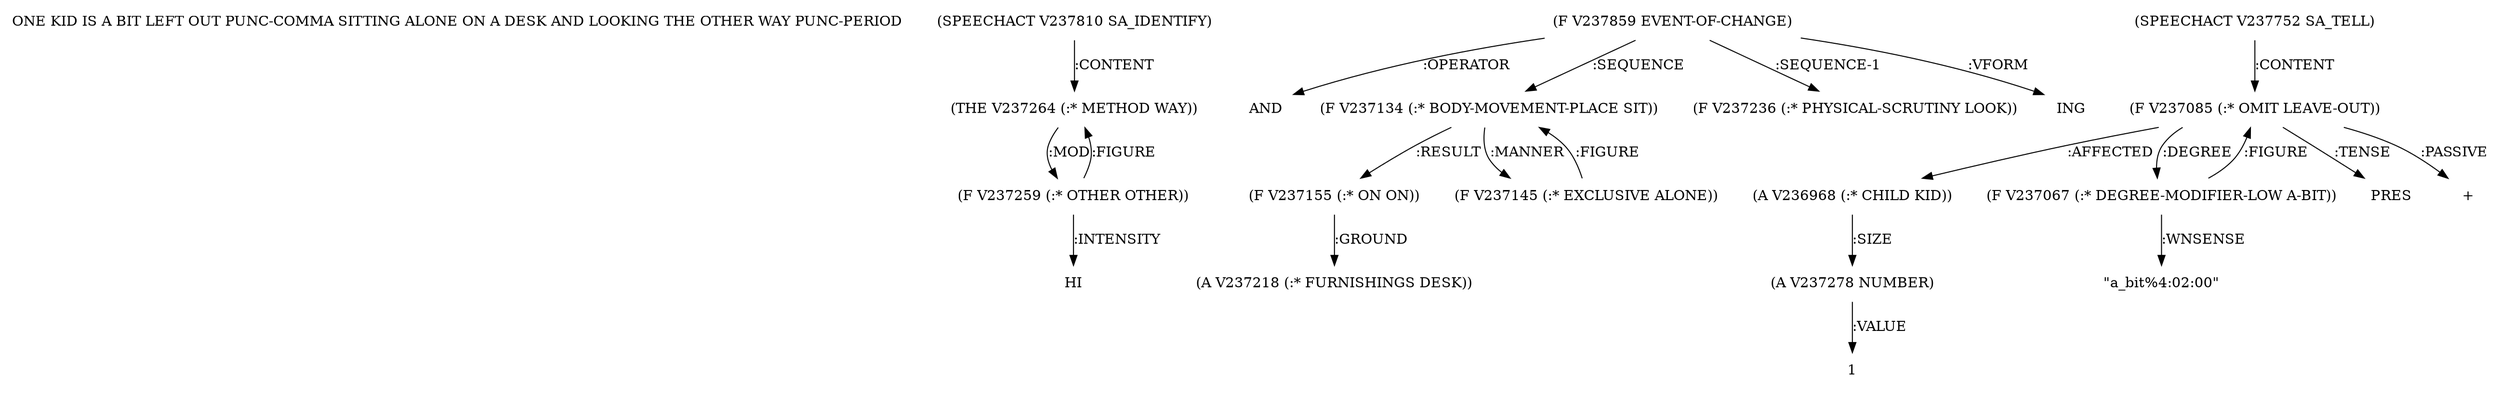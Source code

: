 digraph Terms {
  node [shape=none]
  "ONE KID IS A BIT LEFT OUT PUNC-COMMA SITTING ALONE ON A DESK AND LOOKING THE OTHER WAY PUNC-PERIOD"
  "V237810" [label="(SPEECHACT V237810 SA_IDENTIFY)"]
  "V237810" -> "V237264" [label=":CONTENT"]
  "V237264" [label="(THE V237264 (:* METHOD WAY))"]
  "V237264" -> "V237259" [label=":MOD"]
  "V237259" [label="(F V237259 (:* OTHER OTHER))"]
  "V237259" -> "NT248586" [label=":INTENSITY"]
  "NT248586" [label="HI"]
  "V237259" -> "V237264" [label=":FIGURE"]
  "V237859" [label="(F V237859 EVENT-OF-CHANGE)"]
  "V237859" -> "NT248587" [label=":OPERATOR"]
  "NT248587" [label="AND"]
  "V237859" -> "V237134" [label=":SEQUENCE"]
  "V237859" -> "V237236" [label=":SEQUENCE-1"]
  "V237859" -> "NT248588" [label=":VFORM"]
  "NT248588" [label="ING"]
  "V237236" [label="(F V237236 (:* PHYSICAL-SCRUTINY LOOK))"]
  "V237134" [label="(F V237134 (:* BODY-MOVEMENT-PLACE SIT))"]
  "V237134" -> "V237155" [label=":RESULT"]
  "V237134" -> "V237145" [label=":MANNER"]
  "V237145" [label="(F V237145 (:* EXCLUSIVE ALONE))"]
  "V237145" -> "V237134" [label=":FIGURE"]
  "V237155" [label="(F V237155 (:* ON ON))"]
  "V237155" -> "V237218" [label=":GROUND"]
  "V237218" [label="(A V237218 (:* FURNISHINGS DESK))"]
  "V237752" [label="(SPEECHACT V237752 SA_TELL)"]
  "V237752" -> "V237085" [label=":CONTENT"]
  "V237085" [label="(F V237085 (:* OMIT LEAVE-OUT))"]
  "V237085" -> "V236968" [label=":AFFECTED"]
  "V237085" -> "V237067" [label=":DEGREE"]
  "V237085" -> "NT248589" [label=":TENSE"]
  "NT248589" [label="PRES"]
  "V237085" -> "NT248590" [label=":PASSIVE"]
  "NT248590" [label="+"]
  "V236968" [label="(A V236968 (:* CHILD KID))"]
  "V236968" -> "V237278" [label=":SIZE"]
  "V237278" [label="(A V237278 NUMBER)"]
  "V237278" -> "NT248591" [label=":VALUE"]
  "NT248591" [label="1"]
  "V237067" [label="(F V237067 (:* DEGREE-MODIFIER-LOW A-BIT))"]
  "V237067" -> "V237085" [label=":FIGURE"]
  "V237067" -> "NT248592" [label=":WNSENSE"]
  "NT248592" [label="\"a_bit%4:02:00\""]
}
